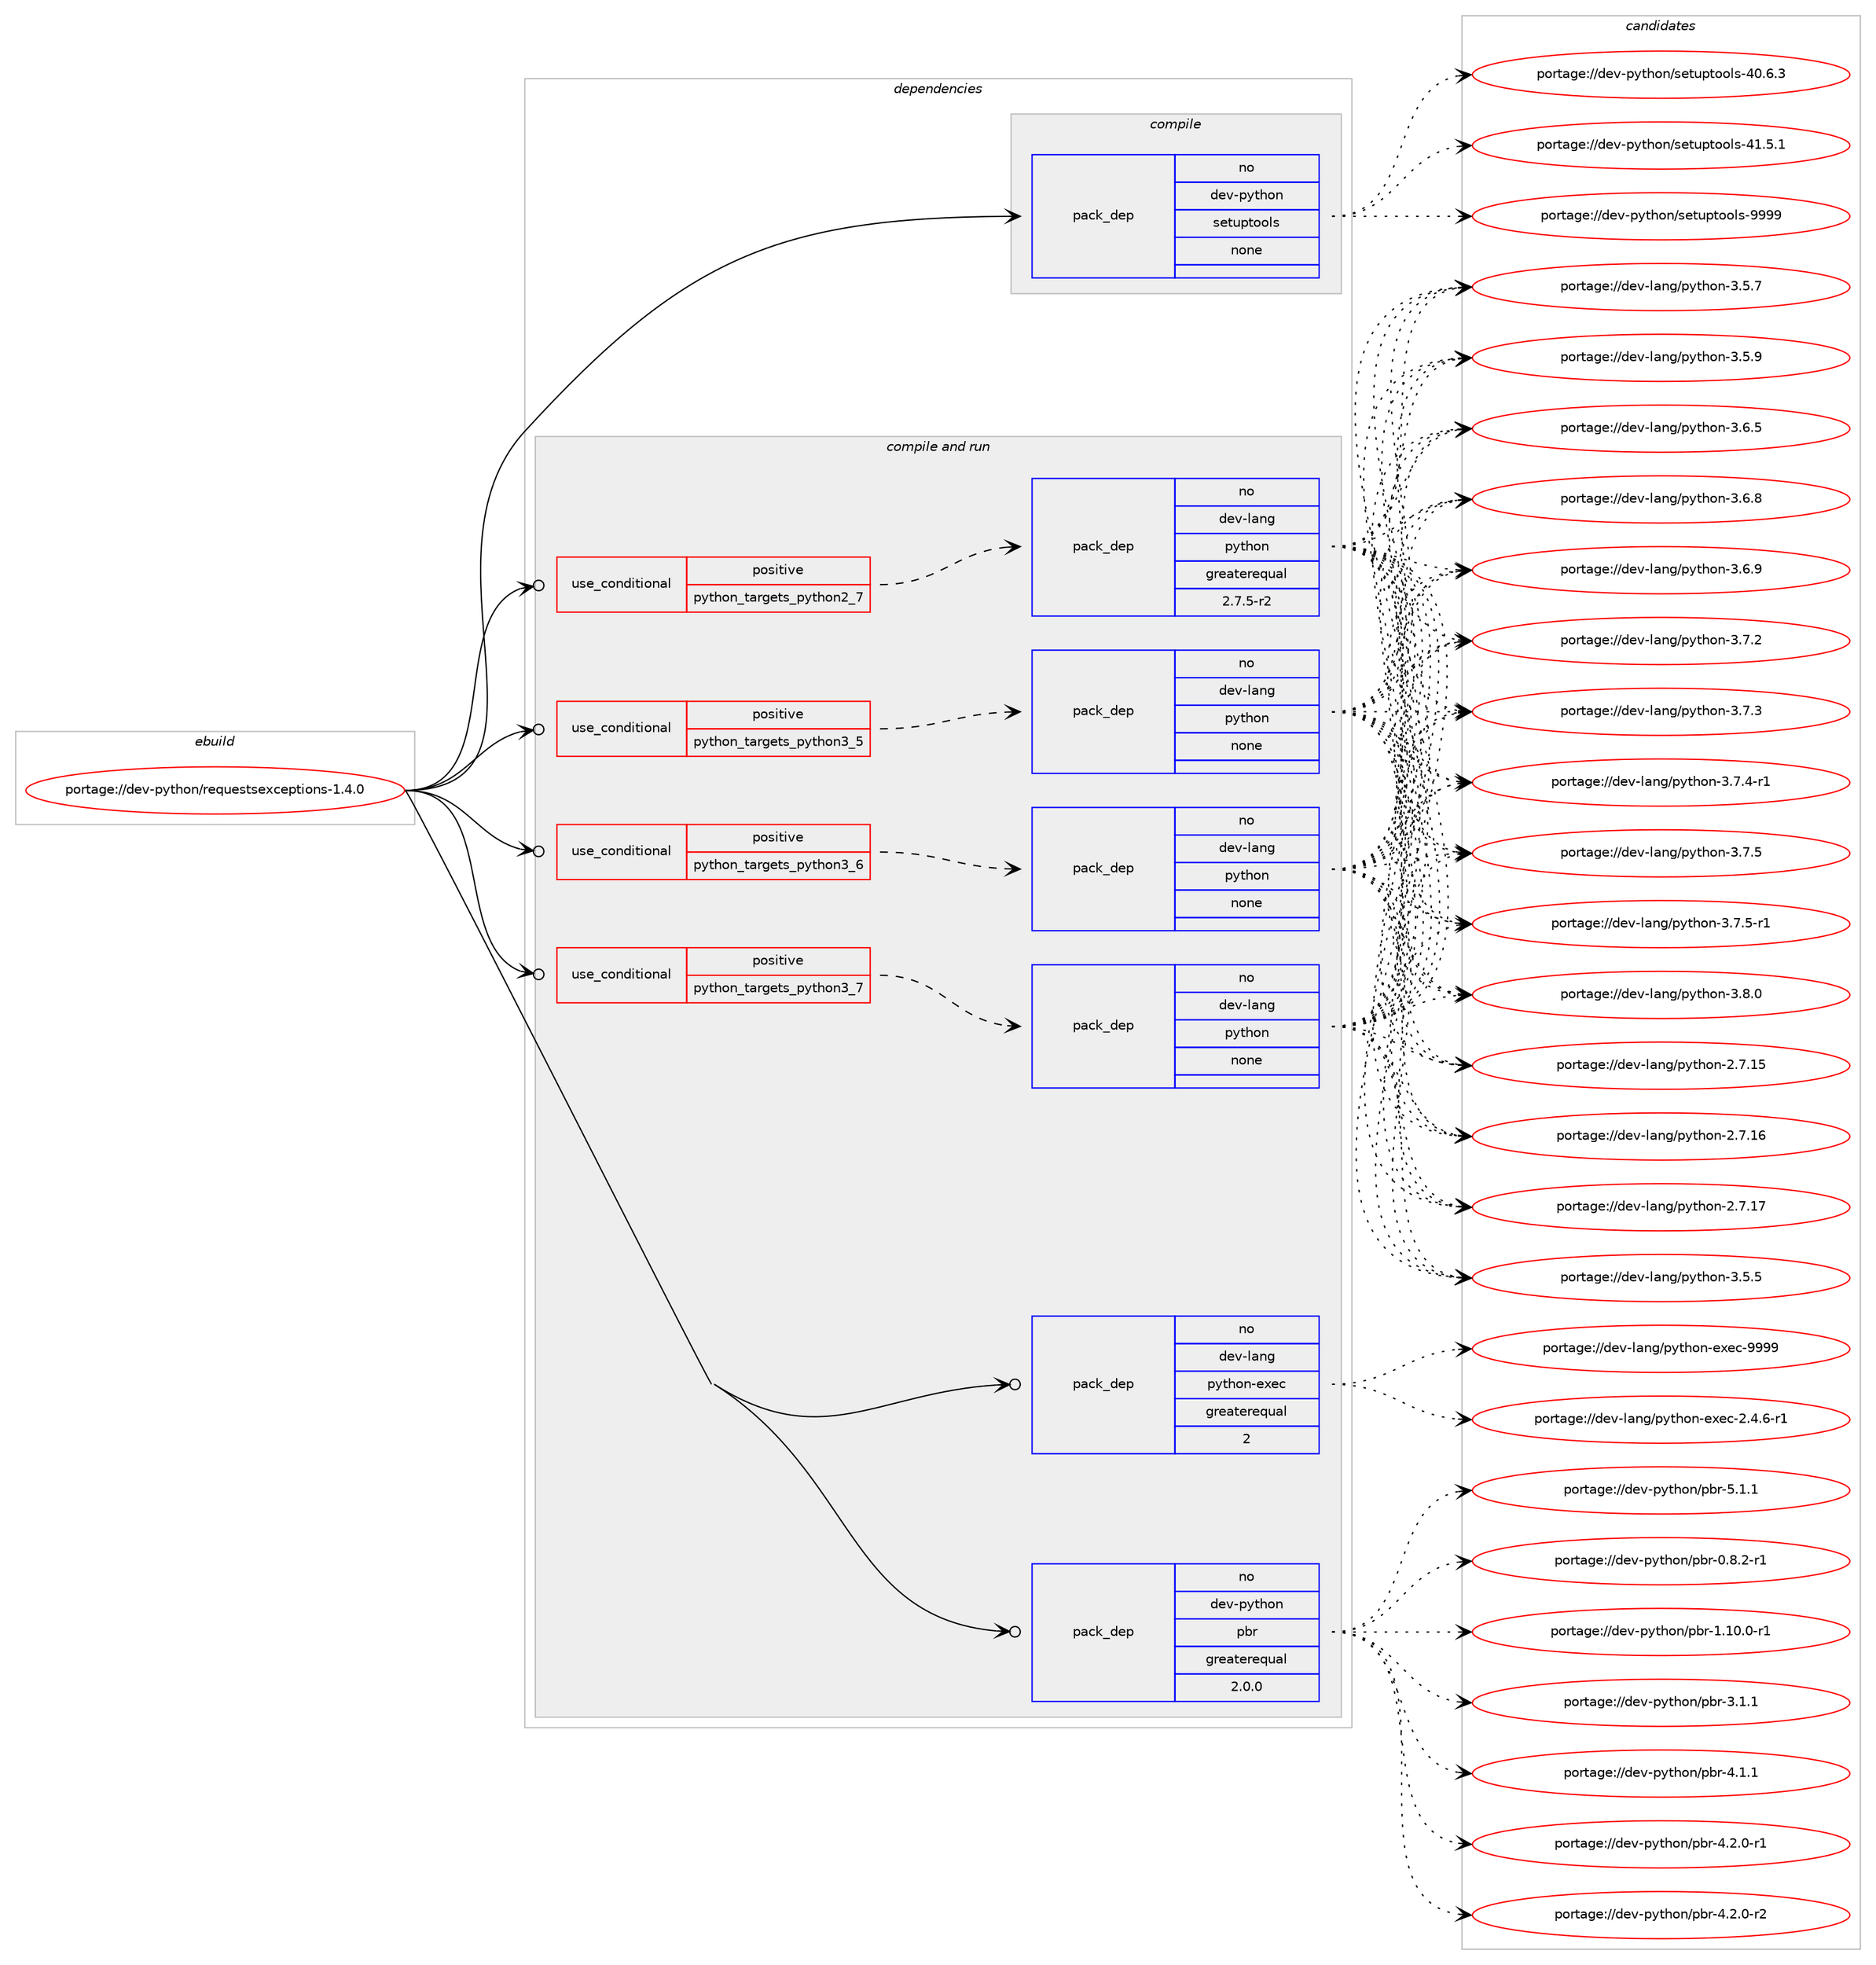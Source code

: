 digraph prolog {

# *************
# Graph options
# *************

newrank=true;
concentrate=true;
compound=true;
graph [rankdir=LR,fontname=Helvetica,fontsize=10,ranksep=1.5];#, ranksep=2.5, nodesep=0.2];
edge  [arrowhead=vee];
node  [fontname=Helvetica,fontsize=10];

# **********
# The ebuild
# **********

subgraph cluster_leftcol {
color=gray;
rank=same;
label=<<i>ebuild</i>>;
id [label="portage://dev-python/requestsexceptions-1.4.0", color=red, width=4, href="../dev-python/requestsexceptions-1.4.0.svg"];
}

# ****************
# The dependencies
# ****************

subgraph cluster_midcol {
color=gray;
label=<<i>dependencies</i>>;
subgraph cluster_compile {
fillcolor="#eeeeee";
style=filled;
label=<<i>compile</i>>;
subgraph pack128973 {
dependency170364 [label=<<TABLE BORDER="0" CELLBORDER="1" CELLSPACING="0" CELLPADDING="4" WIDTH="220"><TR><TD ROWSPAN="6" CELLPADDING="30">pack_dep</TD></TR><TR><TD WIDTH="110">no</TD></TR><TR><TD>dev-python</TD></TR><TR><TD>setuptools</TD></TR><TR><TD>none</TD></TR><TR><TD></TD></TR></TABLE>>, shape=none, color=blue];
}
id:e -> dependency170364:w [weight=20,style="solid",arrowhead="vee"];
}
subgraph cluster_compileandrun {
fillcolor="#eeeeee";
style=filled;
label=<<i>compile and run</i>>;
subgraph cond37988 {
dependency170365 [label=<<TABLE BORDER="0" CELLBORDER="1" CELLSPACING="0" CELLPADDING="4"><TR><TD ROWSPAN="3" CELLPADDING="10">use_conditional</TD></TR><TR><TD>positive</TD></TR><TR><TD>python_targets_python2_7</TD></TR></TABLE>>, shape=none, color=red];
subgraph pack128974 {
dependency170366 [label=<<TABLE BORDER="0" CELLBORDER="1" CELLSPACING="0" CELLPADDING="4" WIDTH="220"><TR><TD ROWSPAN="6" CELLPADDING="30">pack_dep</TD></TR><TR><TD WIDTH="110">no</TD></TR><TR><TD>dev-lang</TD></TR><TR><TD>python</TD></TR><TR><TD>greaterequal</TD></TR><TR><TD>2.7.5-r2</TD></TR></TABLE>>, shape=none, color=blue];
}
dependency170365:e -> dependency170366:w [weight=20,style="dashed",arrowhead="vee"];
}
id:e -> dependency170365:w [weight=20,style="solid",arrowhead="odotvee"];
subgraph cond37989 {
dependency170367 [label=<<TABLE BORDER="0" CELLBORDER="1" CELLSPACING="0" CELLPADDING="4"><TR><TD ROWSPAN="3" CELLPADDING="10">use_conditional</TD></TR><TR><TD>positive</TD></TR><TR><TD>python_targets_python3_5</TD></TR></TABLE>>, shape=none, color=red];
subgraph pack128975 {
dependency170368 [label=<<TABLE BORDER="0" CELLBORDER="1" CELLSPACING="0" CELLPADDING="4" WIDTH="220"><TR><TD ROWSPAN="6" CELLPADDING="30">pack_dep</TD></TR><TR><TD WIDTH="110">no</TD></TR><TR><TD>dev-lang</TD></TR><TR><TD>python</TD></TR><TR><TD>none</TD></TR><TR><TD></TD></TR></TABLE>>, shape=none, color=blue];
}
dependency170367:e -> dependency170368:w [weight=20,style="dashed",arrowhead="vee"];
}
id:e -> dependency170367:w [weight=20,style="solid",arrowhead="odotvee"];
subgraph cond37990 {
dependency170369 [label=<<TABLE BORDER="0" CELLBORDER="1" CELLSPACING="0" CELLPADDING="4"><TR><TD ROWSPAN="3" CELLPADDING="10">use_conditional</TD></TR><TR><TD>positive</TD></TR><TR><TD>python_targets_python3_6</TD></TR></TABLE>>, shape=none, color=red];
subgraph pack128976 {
dependency170370 [label=<<TABLE BORDER="0" CELLBORDER="1" CELLSPACING="0" CELLPADDING="4" WIDTH="220"><TR><TD ROWSPAN="6" CELLPADDING="30">pack_dep</TD></TR><TR><TD WIDTH="110">no</TD></TR><TR><TD>dev-lang</TD></TR><TR><TD>python</TD></TR><TR><TD>none</TD></TR><TR><TD></TD></TR></TABLE>>, shape=none, color=blue];
}
dependency170369:e -> dependency170370:w [weight=20,style="dashed",arrowhead="vee"];
}
id:e -> dependency170369:w [weight=20,style="solid",arrowhead="odotvee"];
subgraph cond37991 {
dependency170371 [label=<<TABLE BORDER="0" CELLBORDER="1" CELLSPACING="0" CELLPADDING="4"><TR><TD ROWSPAN="3" CELLPADDING="10">use_conditional</TD></TR><TR><TD>positive</TD></TR><TR><TD>python_targets_python3_7</TD></TR></TABLE>>, shape=none, color=red];
subgraph pack128977 {
dependency170372 [label=<<TABLE BORDER="0" CELLBORDER="1" CELLSPACING="0" CELLPADDING="4" WIDTH="220"><TR><TD ROWSPAN="6" CELLPADDING="30">pack_dep</TD></TR><TR><TD WIDTH="110">no</TD></TR><TR><TD>dev-lang</TD></TR><TR><TD>python</TD></TR><TR><TD>none</TD></TR><TR><TD></TD></TR></TABLE>>, shape=none, color=blue];
}
dependency170371:e -> dependency170372:w [weight=20,style="dashed",arrowhead="vee"];
}
id:e -> dependency170371:w [weight=20,style="solid",arrowhead="odotvee"];
subgraph pack128978 {
dependency170373 [label=<<TABLE BORDER="0" CELLBORDER="1" CELLSPACING="0" CELLPADDING="4" WIDTH="220"><TR><TD ROWSPAN="6" CELLPADDING="30">pack_dep</TD></TR><TR><TD WIDTH="110">no</TD></TR><TR><TD>dev-lang</TD></TR><TR><TD>python-exec</TD></TR><TR><TD>greaterequal</TD></TR><TR><TD>2</TD></TR></TABLE>>, shape=none, color=blue];
}
id:e -> dependency170373:w [weight=20,style="solid",arrowhead="odotvee"];
subgraph pack128979 {
dependency170374 [label=<<TABLE BORDER="0" CELLBORDER="1" CELLSPACING="0" CELLPADDING="4" WIDTH="220"><TR><TD ROWSPAN="6" CELLPADDING="30">pack_dep</TD></TR><TR><TD WIDTH="110">no</TD></TR><TR><TD>dev-python</TD></TR><TR><TD>pbr</TD></TR><TR><TD>greaterequal</TD></TR><TR><TD>2.0.0</TD></TR></TABLE>>, shape=none, color=blue];
}
id:e -> dependency170374:w [weight=20,style="solid",arrowhead="odotvee"];
}
subgraph cluster_run {
fillcolor="#eeeeee";
style=filled;
label=<<i>run</i>>;
}
}

# **************
# The candidates
# **************

subgraph cluster_choices {
rank=same;
color=gray;
label=<<i>candidates</i>>;

subgraph choice128973 {
color=black;
nodesep=1;
choiceportage100101118451121211161041111104711510111611711211611111110811545524846544651 [label="portage://dev-python/setuptools-40.6.3", color=red, width=4,href="../dev-python/setuptools-40.6.3.svg"];
choiceportage100101118451121211161041111104711510111611711211611111110811545524946534649 [label="portage://dev-python/setuptools-41.5.1", color=red, width=4,href="../dev-python/setuptools-41.5.1.svg"];
choiceportage10010111845112121116104111110471151011161171121161111111081154557575757 [label="portage://dev-python/setuptools-9999", color=red, width=4,href="../dev-python/setuptools-9999.svg"];
dependency170364:e -> choiceportage100101118451121211161041111104711510111611711211611111110811545524846544651:w [style=dotted,weight="100"];
dependency170364:e -> choiceportage100101118451121211161041111104711510111611711211611111110811545524946534649:w [style=dotted,weight="100"];
dependency170364:e -> choiceportage10010111845112121116104111110471151011161171121161111111081154557575757:w [style=dotted,weight="100"];
}
subgraph choice128974 {
color=black;
nodesep=1;
choiceportage10010111845108971101034711212111610411111045504655464953 [label="portage://dev-lang/python-2.7.15", color=red, width=4,href="../dev-lang/python-2.7.15.svg"];
choiceportage10010111845108971101034711212111610411111045504655464954 [label="portage://dev-lang/python-2.7.16", color=red, width=4,href="../dev-lang/python-2.7.16.svg"];
choiceportage10010111845108971101034711212111610411111045504655464955 [label="portage://dev-lang/python-2.7.17", color=red, width=4,href="../dev-lang/python-2.7.17.svg"];
choiceportage100101118451089711010347112121116104111110455146534653 [label="portage://dev-lang/python-3.5.5", color=red, width=4,href="../dev-lang/python-3.5.5.svg"];
choiceportage100101118451089711010347112121116104111110455146534655 [label="portage://dev-lang/python-3.5.7", color=red, width=4,href="../dev-lang/python-3.5.7.svg"];
choiceportage100101118451089711010347112121116104111110455146534657 [label="portage://dev-lang/python-3.5.9", color=red, width=4,href="../dev-lang/python-3.5.9.svg"];
choiceportage100101118451089711010347112121116104111110455146544653 [label="portage://dev-lang/python-3.6.5", color=red, width=4,href="../dev-lang/python-3.6.5.svg"];
choiceportage100101118451089711010347112121116104111110455146544656 [label="portage://dev-lang/python-3.6.8", color=red, width=4,href="../dev-lang/python-3.6.8.svg"];
choiceportage100101118451089711010347112121116104111110455146544657 [label="portage://dev-lang/python-3.6.9", color=red, width=4,href="../dev-lang/python-3.6.9.svg"];
choiceportage100101118451089711010347112121116104111110455146554650 [label="portage://dev-lang/python-3.7.2", color=red, width=4,href="../dev-lang/python-3.7.2.svg"];
choiceportage100101118451089711010347112121116104111110455146554651 [label="portage://dev-lang/python-3.7.3", color=red, width=4,href="../dev-lang/python-3.7.3.svg"];
choiceportage1001011184510897110103471121211161041111104551465546524511449 [label="portage://dev-lang/python-3.7.4-r1", color=red, width=4,href="../dev-lang/python-3.7.4-r1.svg"];
choiceportage100101118451089711010347112121116104111110455146554653 [label="portage://dev-lang/python-3.7.5", color=red, width=4,href="../dev-lang/python-3.7.5.svg"];
choiceportage1001011184510897110103471121211161041111104551465546534511449 [label="portage://dev-lang/python-3.7.5-r1", color=red, width=4,href="../dev-lang/python-3.7.5-r1.svg"];
choiceportage100101118451089711010347112121116104111110455146564648 [label="portage://dev-lang/python-3.8.0", color=red, width=4,href="../dev-lang/python-3.8.0.svg"];
dependency170366:e -> choiceportage10010111845108971101034711212111610411111045504655464953:w [style=dotted,weight="100"];
dependency170366:e -> choiceportage10010111845108971101034711212111610411111045504655464954:w [style=dotted,weight="100"];
dependency170366:e -> choiceportage10010111845108971101034711212111610411111045504655464955:w [style=dotted,weight="100"];
dependency170366:e -> choiceportage100101118451089711010347112121116104111110455146534653:w [style=dotted,weight="100"];
dependency170366:e -> choiceportage100101118451089711010347112121116104111110455146534655:w [style=dotted,weight="100"];
dependency170366:e -> choiceportage100101118451089711010347112121116104111110455146534657:w [style=dotted,weight="100"];
dependency170366:e -> choiceportage100101118451089711010347112121116104111110455146544653:w [style=dotted,weight="100"];
dependency170366:e -> choiceportage100101118451089711010347112121116104111110455146544656:w [style=dotted,weight="100"];
dependency170366:e -> choiceportage100101118451089711010347112121116104111110455146544657:w [style=dotted,weight="100"];
dependency170366:e -> choiceportage100101118451089711010347112121116104111110455146554650:w [style=dotted,weight="100"];
dependency170366:e -> choiceportage100101118451089711010347112121116104111110455146554651:w [style=dotted,weight="100"];
dependency170366:e -> choiceportage1001011184510897110103471121211161041111104551465546524511449:w [style=dotted,weight="100"];
dependency170366:e -> choiceportage100101118451089711010347112121116104111110455146554653:w [style=dotted,weight="100"];
dependency170366:e -> choiceportage1001011184510897110103471121211161041111104551465546534511449:w [style=dotted,weight="100"];
dependency170366:e -> choiceportage100101118451089711010347112121116104111110455146564648:w [style=dotted,weight="100"];
}
subgraph choice128975 {
color=black;
nodesep=1;
choiceportage10010111845108971101034711212111610411111045504655464953 [label="portage://dev-lang/python-2.7.15", color=red, width=4,href="../dev-lang/python-2.7.15.svg"];
choiceportage10010111845108971101034711212111610411111045504655464954 [label="portage://dev-lang/python-2.7.16", color=red, width=4,href="../dev-lang/python-2.7.16.svg"];
choiceportage10010111845108971101034711212111610411111045504655464955 [label="portage://dev-lang/python-2.7.17", color=red, width=4,href="../dev-lang/python-2.7.17.svg"];
choiceportage100101118451089711010347112121116104111110455146534653 [label="portage://dev-lang/python-3.5.5", color=red, width=4,href="../dev-lang/python-3.5.5.svg"];
choiceportage100101118451089711010347112121116104111110455146534655 [label="portage://dev-lang/python-3.5.7", color=red, width=4,href="../dev-lang/python-3.5.7.svg"];
choiceportage100101118451089711010347112121116104111110455146534657 [label="portage://dev-lang/python-3.5.9", color=red, width=4,href="../dev-lang/python-3.5.9.svg"];
choiceportage100101118451089711010347112121116104111110455146544653 [label="portage://dev-lang/python-3.6.5", color=red, width=4,href="../dev-lang/python-3.6.5.svg"];
choiceportage100101118451089711010347112121116104111110455146544656 [label="portage://dev-lang/python-3.6.8", color=red, width=4,href="../dev-lang/python-3.6.8.svg"];
choiceportage100101118451089711010347112121116104111110455146544657 [label="portage://dev-lang/python-3.6.9", color=red, width=4,href="../dev-lang/python-3.6.9.svg"];
choiceportage100101118451089711010347112121116104111110455146554650 [label="portage://dev-lang/python-3.7.2", color=red, width=4,href="../dev-lang/python-3.7.2.svg"];
choiceportage100101118451089711010347112121116104111110455146554651 [label="portage://dev-lang/python-3.7.3", color=red, width=4,href="../dev-lang/python-3.7.3.svg"];
choiceportage1001011184510897110103471121211161041111104551465546524511449 [label="portage://dev-lang/python-3.7.4-r1", color=red, width=4,href="../dev-lang/python-3.7.4-r1.svg"];
choiceportage100101118451089711010347112121116104111110455146554653 [label="portage://dev-lang/python-3.7.5", color=red, width=4,href="../dev-lang/python-3.7.5.svg"];
choiceportage1001011184510897110103471121211161041111104551465546534511449 [label="portage://dev-lang/python-3.7.5-r1", color=red, width=4,href="../dev-lang/python-3.7.5-r1.svg"];
choiceportage100101118451089711010347112121116104111110455146564648 [label="portage://dev-lang/python-3.8.0", color=red, width=4,href="../dev-lang/python-3.8.0.svg"];
dependency170368:e -> choiceportage10010111845108971101034711212111610411111045504655464953:w [style=dotted,weight="100"];
dependency170368:e -> choiceportage10010111845108971101034711212111610411111045504655464954:w [style=dotted,weight="100"];
dependency170368:e -> choiceportage10010111845108971101034711212111610411111045504655464955:w [style=dotted,weight="100"];
dependency170368:e -> choiceportage100101118451089711010347112121116104111110455146534653:w [style=dotted,weight="100"];
dependency170368:e -> choiceportage100101118451089711010347112121116104111110455146534655:w [style=dotted,weight="100"];
dependency170368:e -> choiceportage100101118451089711010347112121116104111110455146534657:w [style=dotted,weight="100"];
dependency170368:e -> choiceportage100101118451089711010347112121116104111110455146544653:w [style=dotted,weight="100"];
dependency170368:e -> choiceportage100101118451089711010347112121116104111110455146544656:w [style=dotted,weight="100"];
dependency170368:e -> choiceportage100101118451089711010347112121116104111110455146544657:w [style=dotted,weight="100"];
dependency170368:e -> choiceportage100101118451089711010347112121116104111110455146554650:w [style=dotted,weight="100"];
dependency170368:e -> choiceportage100101118451089711010347112121116104111110455146554651:w [style=dotted,weight="100"];
dependency170368:e -> choiceportage1001011184510897110103471121211161041111104551465546524511449:w [style=dotted,weight="100"];
dependency170368:e -> choiceportage100101118451089711010347112121116104111110455146554653:w [style=dotted,weight="100"];
dependency170368:e -> choiceportage1001011184510897110103471121211161041111104551465546534511449:w [style=dotted,weight="100"];
dependency170368:e -> choiceportage100101118451089711010347112121116104111110455146564648:w [style=dotted,weight="100"];
}
subgraph choice128976 {
color=black;
nodesep=1;
choiceportage10010111845108971101034711212111610411111045504655464953 [label="portage://dev-lang/python-2.7.15", color=red, width=4,href="../dev-lang/python-2.7.15.svg"];
choiceportage10010111845108971101034711212111610411111045504655464954 [label="portage://dev-lang/python-2.7.16", color=red, width=4,href="../dev-lang/python-2.7.16.svg"];
choiceportage10010111845108971101034711212111610411111045504655464955 [label="portage://dev-lang/python-2.7.17", color=red, width=4,href="../dev-lang/python-2.7.17.svg"];
choiceportage100101118451089711010347112121116104111110455146534653 [label="portage://dev-lang/python-3.5.5", color=red, width=4,href="../dev-lang/python-3.5.5.svg"];
choiceportage100101118451089711010347112121116104111110455146534655 [label="portage://dev-lang/python-3.5.7", color=red, width=4,href="../dev-lang/python-3.5.7.svg"];
choiceportage100101118451089711010347112121116104111110455146534657 [label="portage://dev-lang/python-3.5.9", color=red, width=4,href="../dev-lang/python-3.5.9.svg"];
choiceportage100101118451089711010347112121116104111110455146544653 [label="portage://dev-lang/python-3.6.5", color=red, width=4,href="../dev-lang/python-3.6.5.svg"];
choiceportage100101118451089711010347112121116104111110455146544656 [label="portage://dev-lang/python-3.6.8", color=red, width=4,href="../dev-lang/python-3.6.8.svg"];
choiceportage100101118451089711010347112121116104111110455146544657 [label="portage://dev-lang/python-3.6.9", color=red, width=4,href="../dev-lang/python-3.6.9.svg"];
choiceportage100101118451089711010347112121116104111110455146554650 [label="portage://dev-lang/python-3.7.2", color=red, width=4,href="../dev-lang/python-3.7.2.svg"];
choiceportage100101118451089711010347112121116104111110455146554651 [label="portage://dev-lang/python-3.7.3", color=red, width=4,href="../dev-lang/python-3.7.3.svg"];
choiceportage1001011184510897110103471121211161041111104551465546524511449 [label="portage://dev-lang/python-3.7.4-r1", color=red, width=4,href="../dev-lang/python-3.7.4-r1.svg"];
choiceportage100101118451089711010347112121116104111110455146554653 [label="portage://dev-lang/python-3.7.5", color=red, width=4,href="../dev-lang/python-3.7.5.svg"];
choiceportage1001011184510897110103471121211161041111104551465546534511449 [label="portage://dev-lang/python-3.7.5-r1", color=red, width=4,href="../dev-lang/python-3.7.5-r1.svg"];
choiceportage100101118451089711010347112121116104111110455146564648 [label="portage://dev-lang/python-3.8.0", color=red, width=4,href="../dev-lang/python-3.8.0.svg"];
dependency170370:e -> choiceportage10010111845108971101034711212111610411111045504655464953:w [style=dotted,weight="100"];
dependency170370:e -> choiceportage10010111845108971101034711212111610411111045504655464954:w [style=dotted,weight="100"];
dependency170370:e -> choiceportage10010111845108971101034711212111610411111045504655464955:w [style=dotted,weight="100"];
dependency170370:e -> choiceportage100101118451089711010347112121116104111110455146534653:w [style=dotted,weight="100"];
dependency170370:e -> choiceportage100101118451089711010347112121116104111110455146534655:w [style=dotted,weight="100"];
dependency170370:e -> choiceportage100101118451089711010347112121116104111110455146534657:w [style=dotted,weight="100"];
dependency170370:e -> choiceportage100101118451089711010347112121116104111110455146544653:w [style=dotted,weight="100"];
dependency170370:e -> choiceportage100101118451089711010347112121116104111110455146544656:w [style=dotted,weight="100"];
dependency170370:e -> choiceportage100101118451089711010347112121116104111110455146544657:w [style=dotted,weight="100"];
dependency170370:e -> choiceportage100101118451089711010347112121116104111110455146554650:w [style=dotted,weight="100"];
dependency170370:e -> choiceportage100101118451089711010347112121116104111110455146554651:w [style=dotted,weight="100"];
dependency170370:e -> choiceportage1001011184510897110103471121211161041111104551465546524511449:w [style=dotted,weight="100"];
dependency170370:e -> choiceportage100101118451089711010347112121116104111110455146554653:w [style=dotted,weight="100"];
dependency170370:e -> choiceportage1001011184510897110103471121211161041111104551465546534511449:w [style=dotted,weight="100"];
dependency170370:e -> choiceportage100101118451089711010347112121116104111110455146564648:w [style=dotted,weight="100"];
}
subgraph choice128977 {
color=black;
nodesep=1;
choiceportage10010111845108971101034711212111610411111045504655464953 [label="portage://dev-lang/python-2.7.15", color=red, width=4,href="../dev-lang/python-2.7.15.svg"];
choiceportage10010111845108971101034711212111610411111045504655464954 [label="portage://dev-lang/python-2.7.16", color=red, width=4,href="../dev-lang/python-2.7.16.svg"];
choiceportage10010111845108971101034711212111610411111045504655464955 [label="portage://dev-lang/python-2.7.17", color=red, width=4,href="../dev-lang/python-2.7.17.svg"];
choiceportage100101118451089711010347112121116104111110455146534653 [label="portage://dev-lang/python-3.5.5", color=red, width=4,href="../dev-lang/python-3.5.5.svg"];
choiceportage100101118451089711010347112121116104111110455146534655 [label="portage://dev-lang/python-3.5.7", color=red, width=4,href="../dev-lang/python-3.5.7.svg"];
choiceportage100101118451089711010347112121116104111110455146534657 [label="portage://dev-lang/python-3.5.9", color=red, width=4,href="../dev-lang/python-3.5.9.svg"];
choiceportage100101118451089711010347112121116104111110455146544653 [label="portage://dev-lang/python-3.6.5", color=red, width=4,href="../dev-lang/python-3.6.5.svg"];
choiceportage100101118451089711010347112121116104111110455146544656 [label="portage://dev-lang/python-3.6.8", color=red, width=4,href="../dev-lang/python-3.6.8.svg"];
choiceportage100101118451089711010347112121116104111110455146544657 [label="portage://dev-lang/python-3.6.9", color=red, width=4,href="../dev-lang/python-3.6.9.svg"];
choiceportage100101118451089711010347112121116104111110455146554650 [label="portage://dev-lang/python-3.7.2", color=red, width=4,href="../dev-lang/python-3.7.2.svg"];
choiceportage100101118451089711010347112121116104111110455146554651 [label="portage://dev-lang/python-3.7.3", color=red, width=4,href="../dev-lang/python-3.7.3.svg"];
choiceportage1001011184510897110103471121211161041111104551465546524511449 [label="portage://dev-lang/python-3.7.4-r1", color=red, width=4,href="../dev-lang/python-3.7.4-r1.svg"];
choiceportage100101118451089711010347112121116104111110455146554653 [label="portage://dev-lang/python-3.7.5", color=red, width=4,href="../dev-lang/python-3.7.5.svg"];
choiceportage1001011184510897110103471121211161041111104551465546534511449 [label="portage://dev-lang/python-3.7.5-r1", color=red, width=4,href="../dev-lang/python-3.7.5-r1.svg"];
choiceportage100101118451089711010347112121116104111110455146564648 [label="portage://dev-lang/python-3.8.0", color=red, width=4,href="../dev-lang/python-3.8.0.svg"];
dependency170372:e -> choiceportage10010111845108971101034711212111610411111045504655464953:w [style=dotted,weight="100"];
dependency170372:e -> choiceportage10010111845108971101034711212111610411111045504655464954:w [style=dotted,weight="100"];
dependency170372:e -> choiceportage10010111845108971101034711212111610411111045504655464955:w [style=dotted,weight="100"];
dependency170372:e -> choiceportage100101118451089711010347112121116104111110455146534653:w [style=dotted,weight="100"];
dependency170372:e -> choiceportage100101118451089711010347112121116104111110455146534655:w [style=dotted,weight="100"];
dependency170372:e -> choiceportage100101118451089711010347112121116104111110455146534657:w [style=dotted,weight="100"];
dependency170372:e -> choiceportage100101118451089711010347112121116104111110455146544653:w [style=dotted,weight="100"];
dependency170372:e -> choiceportage100101118451089711010347112121116104111110455146544656:w [style=dotted,weight="100"];
dependency170372:e -> choiceportage100101118451089711010347112121116104111110455146544657:w [style=dotted,weight="100"];
dependency170372:e -> choiceportage100101118451089711010347112121116104111110455146554650:w [style=dotted,weight="100"];
dependency170372:e -> choiceportage100101118451089711010347112121116104111110455146554651:w [style=dotted,weight="100"];
dependency170372:e -> choiceportage1001011184510897110103471121211161041111104551465546524511449:w [style=dotted,weight="100"];
dependency170372:e -> choiceportage100101118451089711010347112121116104111110455146554653:w [style=dotted,weight="100"];
dependency170372:e -> choiceportage1001011184510897110103471121211161041111104551465546534511449:w [style=dotted,weight="100"];
dependency170372:e -> choiceportage100101118451089711010347112121116104111110455146564648:w [style=dotted,weight="100"];
}
subgraph choice128978 {
color=black;
nodesep=1;
choiceportage10010111845108971101034711212111610411111045101120101994550465246544511449 [label="portage://dev-lang/python-exec-2.4.6-r1", color=red, width=4,href="../dev-lang/python-exec-2.4.6-r1.svg"];
choiceportage10010111845108971101034711212111610411111045101120101994557575757 [label="portage://dev-lang/python-exec-9999", color=red, width=4,href="../dev-lang/python-exec-9999.svg"];
dependency170373:e -> choiceportage10010111845108971101034711212111610411111045101120101994550465246544511449:w [style=dotted,weight="100"];
dependency170373:e -> choiceportage10010111845108971101034711212111610411111045101120101994557575757:w [style=dotted,weight="100"];
}
subgraph choice128979 {
color=black;
nodesep=1;
choiceportage1001011184511212111610411111047112981144548465646504511449 [label="portage://dev-python/pbr-0.8.2-r1", color=red, width=4,href="../dev-python/pbr-0.8.2-r1.svg"];
choiceportage100101118451121211161041111104711298114454946494846484511449 [label="portage://dev-python/pbr-1.10.0-r1", color=red, width=4,href="../dev-python/pbr-1.10.0-r1.svg"];
choiceportage100101118451121211161041111104711298114455146494649 [label="portage://dev-python/pbr-3.1.1", color=red, width=4,href="../dev-python/pbr-3.1.1.svg"];
choiceportage100101118451121211161041111104711298114455246494649 [label="portage://dev-python/pbr-4.1.1", color=red, width=4,href="../dev-python/pbr-4.1.1.svg"];
choiceportage1001011184511212111610411111047112981144552465046484511449 [label="portage://dev-python/pbr-4.2.0-r1", color=red, width=4,href="../dev-python/pbr-4.2.0-r1.svg"];
choiceportage1001011184511212111610411111047112981144552465046484511450 [label="portage://dev-python/pbr-4.2.0-r2", color=red, width=4,href="../dev-python/pbr-4.2.0-r2.svg"];
choiceportage100101118451121211161041111104711298114455346494649 [label="portage://dev-python/pbr-5.1.1", color=red, width=4,href="../dev-python/pbr-5.1.1.svg"];
dependency170374:e -> choiceportage1001011184511212111610411111047112981144548465646504511449:w [style=dotted,weight="100"];
dependency170374:e -> choiceportage100101118451121211161041111104711298114454946494846484511449:w [style=dotted,weight="100"];
dependency170374:e -> choiceportage100101118451121211161041111104711298114455146494649:w [style=dotted,weight="100"];
dependency170374:e -> choiceportage100101118451121211161041111104711298114455246494649:w [style=dotted,weight="100"];
dependency170374:e -> choiceportage1001011184511212111610411111047112981144552465046484511449:w [style=dotted,weight="100"];
dependency170374:e -> choiceportage1001011184511212111610411111047112981144552465046484511450:w [style=dotted,weight="100"];
dependency170374:e -> choiceportage100101118451121211161041111104711298114455346494649:w [style=dotted,weight="100"];
}
}

}
